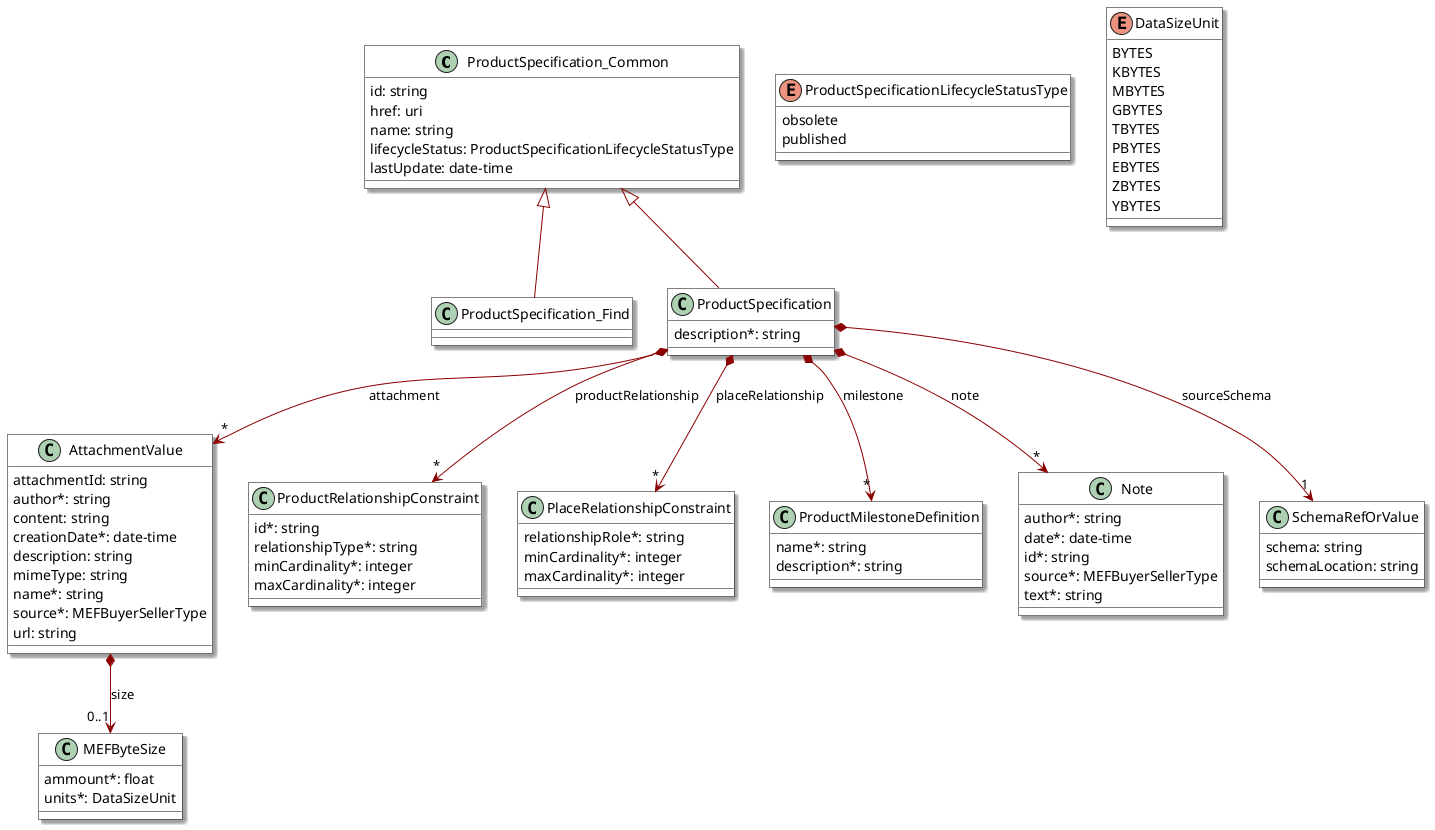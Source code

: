 @startuml
skinparam {
    ClassBackgroundColor White
    ClassBorderColor Black
    shadowing true
    RoundCorner 0
    LineColor DarkRed
    ArrowColor DarkRed
    ArrowThickness 1
}

class ProductSpecification_Common {

    id: string
    href: uri
    name: string
    lifecycleStatus: ProductSpecificationLifecycleStatusType
    lastUpdate: date-time
}


class ProductSpecification_Find {

}
ProductSpecification_Common <|-- ProductSpecification_Find



class ProductSpecification {

    description*: string
}
ProductSpecification_Common <|-- ProductSpecification

ProductSpecification *-->"*" AttachmentValue : attachment
ProductSpecification *-->"*" ProductRelationshipConstraint : productRelationship
ProductSpecification *-->"*" PlaceRelationshipConstraint : placeRelationship
ProductSpecification *-->"*" ProductMilestoneDefinition : milestone
ProductSpecification *-->"*" Note : note
ProductSpecification *-->"1" SchemaRefOrValue : sourceSchema

class AttachmentValue {

    attachmentId: string
    author*: string
    content: string
    creationDate*: date-time
    description: string
    mimeType: string
    name*: string
    source*: MEFBuyerSellerType
    url: string
}

class MEFByteSize {
   ammount*: float
   units*: DataSizeUnit
}

AttachmentValue *-->"0..1" MEFByteSize : size

class Note {

    author*: string
    date*: date-time
    id*: string
    source*: MEFBuyerSellerType
    text*: string
}

class SchemaRefOrValue {
    schema: string
    schemaLocation: string
}

class PlaceRelationshipConstraint {

    relationshipRole*: string
    minCardinality*: integer
    maxCardinality*: integer
}



class ProductRelationshipConstraint {

    id*: string
    relationshipType*: string
    minCardinality*: integer
    maxCardinality*: integer
}

enum ProductSpecificationLifecycleStatusType {

    obsolete
    published
}

class ProductMilestoneDefinition {

    name*: string
    description*: string
}



enum DataSizeUnit {
    BYTES
    KBYTES
    MBYTES
    GBYTES
    TBYTES
    PBYTES
    EBYTES
    ZBYTES
    YBYTES
}


@enduml
